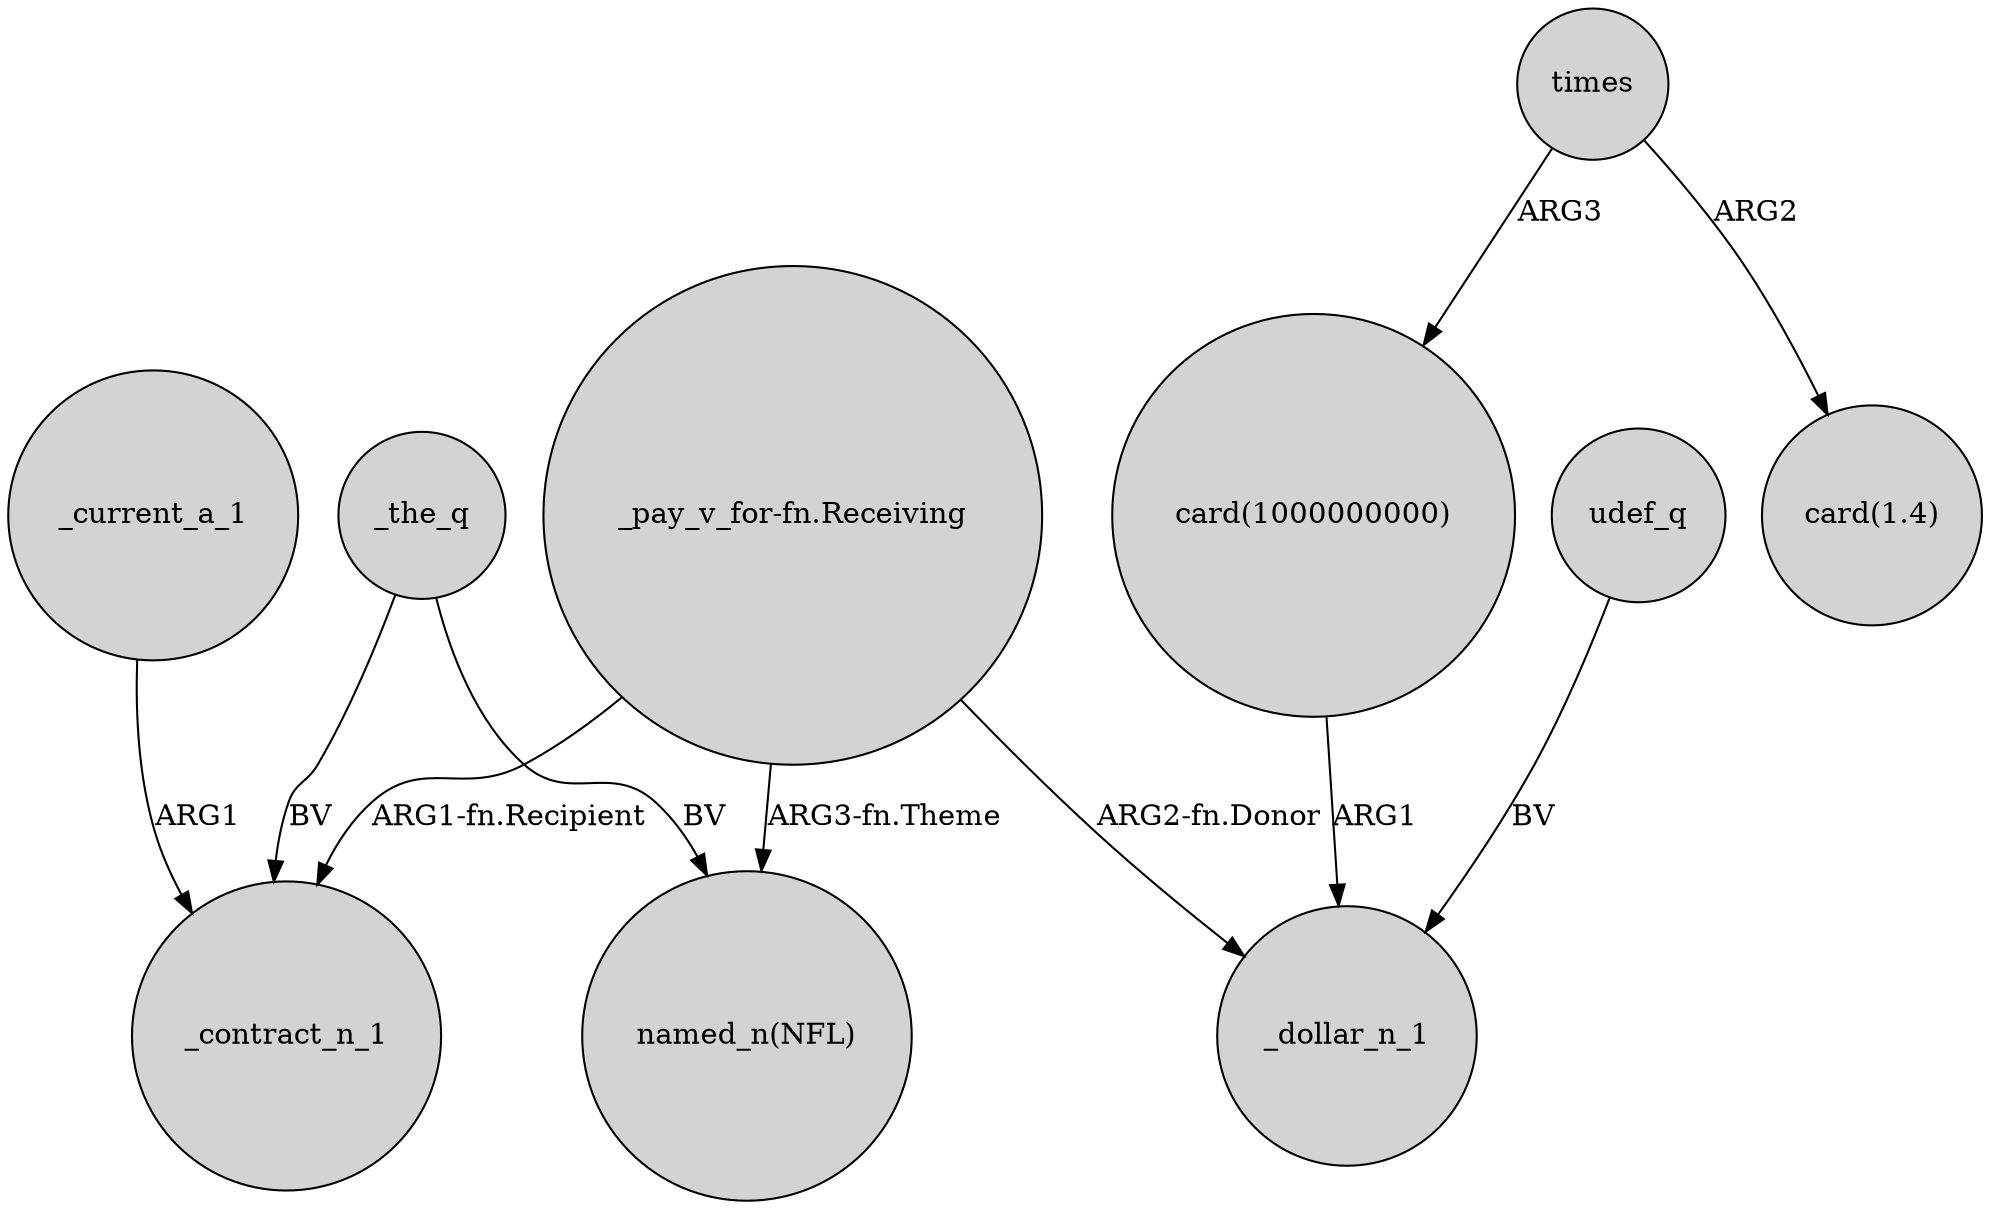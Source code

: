 digraph {
	node [shape=circle style=filled]
	"_pay_v_for-fn.Receiving" -> _contract_n_1 [label="ARG1-fn.Recipient"]
	"card(1000000000)" -> _dollar_n_1 [label=ARG1]
	times -> "card(1000000000)" [label=ARG3]
	_the_q -> "named_n(NFL)" [label=BV]
	udef_q -> _dollar_n_1 [label=BV]
	times -> "card(1.4)" [label=ARG2]
	_the_q -> _contract_n_1 [label=BV]
	"_pay_v_for-fn.Receiving" -> _dollar_n_1 [label="ARG2-fn.Donor"]
	_current_a_1 -> _contract_n_1 [label=ARG1]
	"_pay_v_for-fn.Receiving" -> "named_n(NFL)" [label="ARG3-fn.Theme"]
}
